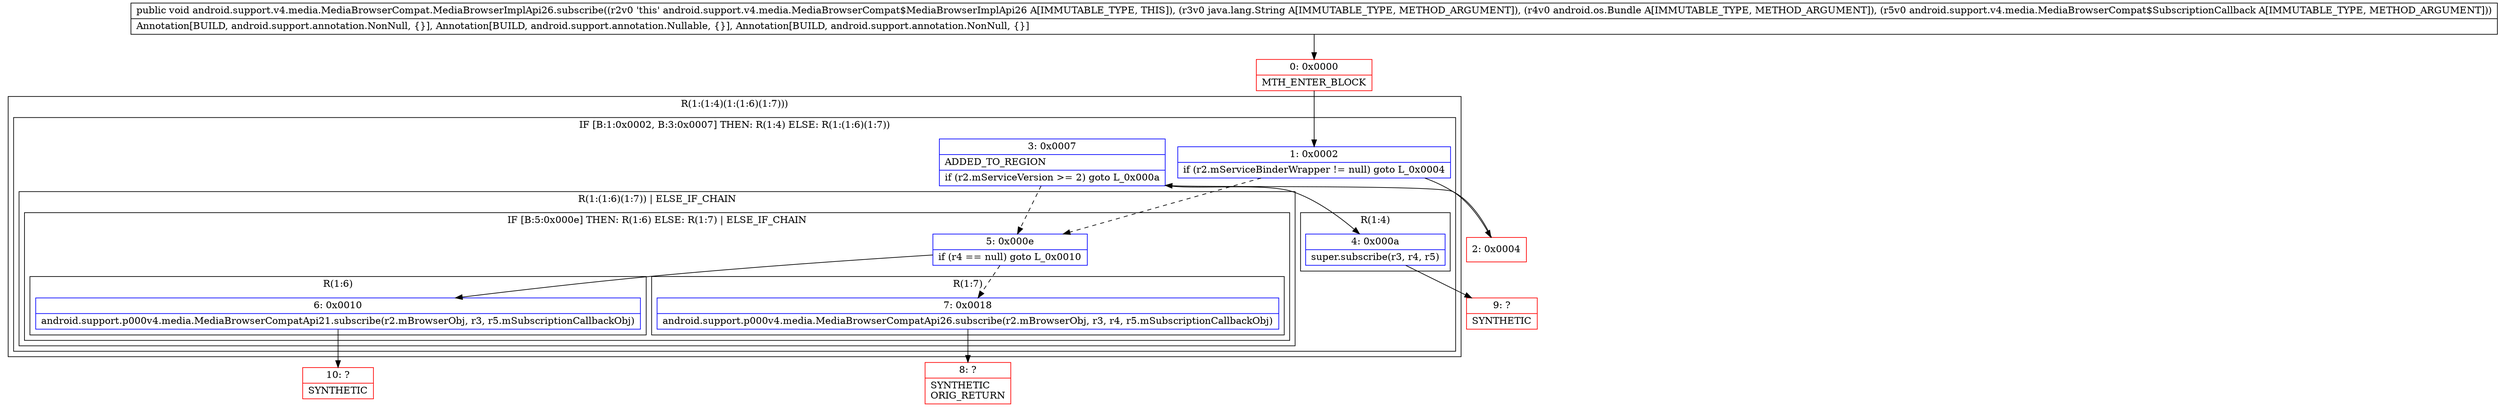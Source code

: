 digraph "CFG forandroid.support.v4.media.MediaBrowserCompat.MediaBrowserImplApi26.subscribe(Ljava\/lang\/String;Landroid\/os\/Bundle;Landroid\/support\/v4\/media\/MediaBrowserCompat$SubscriptionCallback;)V" {
subgraph cluster_Region_1614321110 {
label = "R(1:(1:4)(1:(1:6)(1:7)))";
node [shape=record,color=blue];
subgraph cluster_IfRegion_2015056253 {
label = "IF [B:1:0x0002, B:3:0x0007] THEN: R(1:4) ELSE: R(1:(1:6)(1:7))";
node [shape=record,color=blue];
Node_1 [shape=record,label="{1\:\ 0x0002|if (r2.mServiceBinderWrapper != null) goto L_0x0004\l}"];
Node_3 [shape=record,label="{3\:\ 0x0007|ADDED_TO_REGION\l|if (r2.mServiceVersion \>= 2) goto L_0x000a\l}"];
subgraph cluster_Region_806919015 {
label = "R(1:4)";
node [shape=record,color=blue];
Node_4 [shape=record,label="{4\:\ 0x000a|super.subscribe(r3, r4, r5)\l}"];
}
subgraph cluster_Region_2091323824 {
label = "R(1:(1:6)(1:7)) | ELSE_IF_CHAIN\l";
node [shape=record,color=blue];
subgraph cluster_IfRegion_1477819863 {
label = "IF [B:5:0x000e] THEN: R(1:6) ELSE: R(1:7) | ELSE_IF_CHAIN\l";
node [shape=record,color=blue];
Node_5 [shape=record,label="{5\:\ 0x000e|if (r4 == null) goto L_0x0010\l}"];
subgraph cluster_Region_2049412881 {
label = "R(1:6)";
node [shape=record,color=blue];
Node_6 [shape=record,label="{6\:\ 0x0010|android.support.p000v4.media.MediaBrowserCompatApi21.subscribe(r2.mBrowserObj, r3, r5.mSubscriptionCallbackObj)\l}"];
}
subgraph cluster_Region_235987089 {
label = "R(1:7)";
node [shape=record,color=blue];
Node_7 [shape=record,label="{7\:\ 0x0018|android.support.p000v4.media.MediaBrowserCompatApi26.subscribe(r2.mBrowserObj, r3, r4, r5.mSubscriptionCallbackObj)\l}"];
}
}
}
}
}
Node_0 [shape=record,color=red,label="{0\:\ 0x0000|MTH_ENTER_BLOCK\l}"];
Node_2 [shape=record,color=red,label="{2\:\ 0x0004}"];
Node_8 [shape=record,color=red,label="{8\:\ ?|SYNTHETIC\lORIG_RETURN\l}"];
Node_9 [shape=record,color=red,label="{9\:\ ?|SYNTHETIC\l}"];
Node_10 [shape=record,color=red,label="{10\:\ ?|SYNTHETIC\l}"];
MethodNode[shape=record,label="{public void android.support.v4.media.MediaBrowserCompat.MediaBrowserImplApi26.subscribe((r2v0 'this' android.support.v4.media.MediaBrowserCompat$MediaBrowserImplApi26 A[IMMUTABLE_TYPE, THIS]), (r3v0 java.lang.String A[IMMUTABLE_TYPE, METHOD_ARGUMENT]), (r4v0 android.os.Bundle A[IMMUTABLE_TYPE, METHOD_ARGUMENT]), (r5v0 android.support.v4.media.MediaBrowserCompat$SubscriptionCallback A[IMMUTABLE_TYPE, METHOD_ARGUMENT]))  | Annotation[BUILD, android.support.annotation.NonNull, \{\}], Annotation[BUILD, android.support.annotation.Nullable, \{\}], Annotation[BUILD, android.support.annotation.NonNull, \{\}]\l}"];
MethodNode -> Node_0;
Node_1 -> Node_2;
Node_1 -> Node_5[style=dashed];
Node_3 -> Node_4;
Node_3 -> Node_5[style=dashed];
Node_4 -> Node_9;
Node_5 -> Node_6;
Node_5 -> Node_7[style=dashed];
Node_6 -> Node_10;
Node_7 -> Node_8;
Node_0 -> Node_1;
Node_2 -> Node_3;
}

